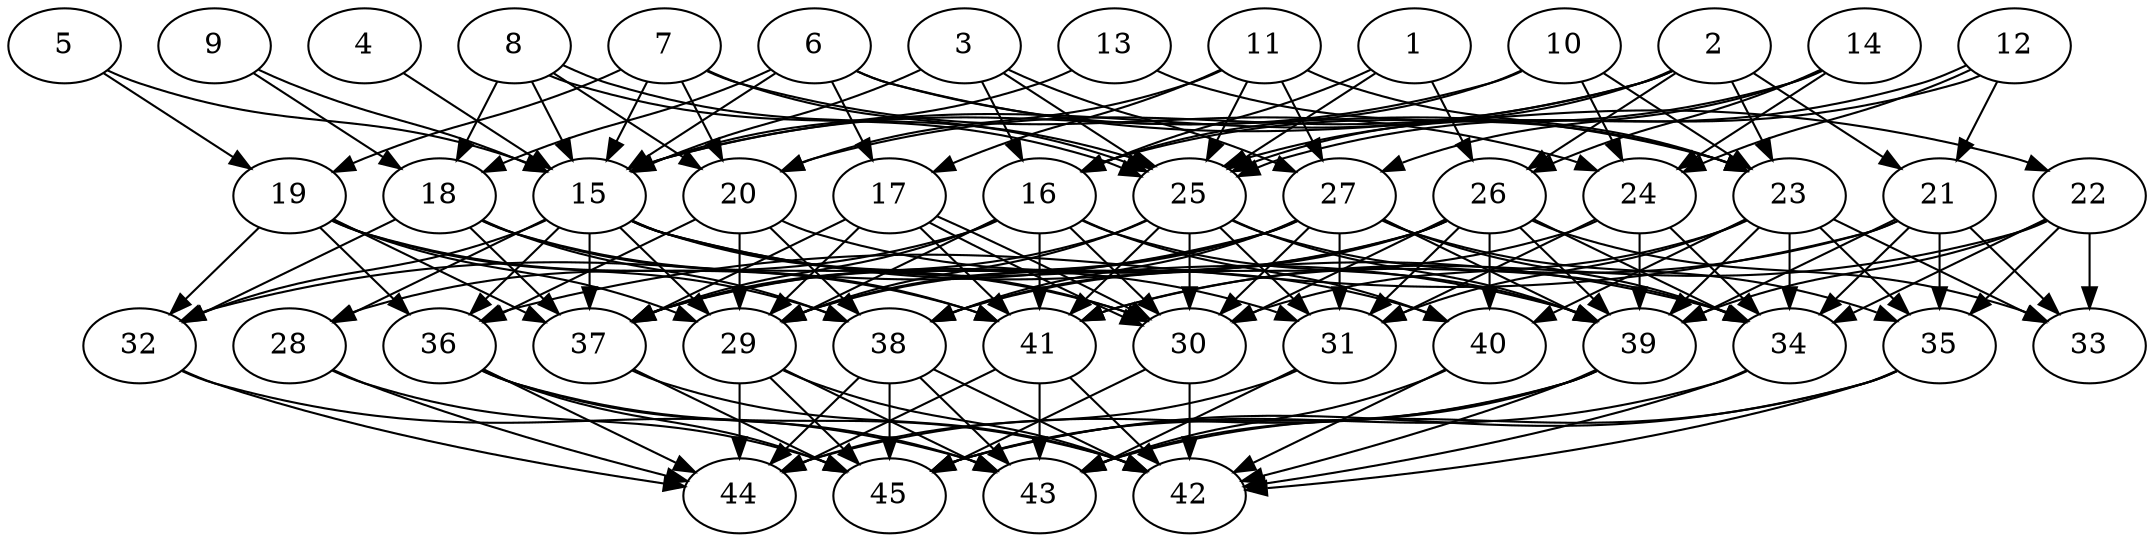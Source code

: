 // DAG automatically generated by daggen at Thu Oct  3 14:07:24 2019
// ./daggen --dot -n 45 --ccr 0.5 --fat 0.7 --regular 0.9 --density 0.7 --mindata 5242880 --maxdata 52428800 
digraph G {
  1 [size="90603520", alpha="0.18", expect_size="45301760"] 
  1 -> 16 [size ="45301760"]
  1 -> 25 [size ="45301760"]
  1 -> 26 [size ="45301760"]
  2 [size="26976256", alpha="0.10", expect_size="13488128"] 
  2 -> 15 [size ="13488128"]
  2 -> 20 [size ="13488128"]
  2 -> 21 [size ="13488128"]
  2 -> 23 [size ="13488128"]
  2 -> 25 [size ="13488128"]
  2 -> 26 [size ="13488128"]
  3 [size="81082368", alpha="0.01", expect_size="40541184"] 
  3 -> 15 [size ="40541184"]
  3 -> 16 [size ="40541184"]
  3 -> 25 [size ="40541184"]
  3 -> 27 [size ="40541184"]
  4 [size="49899520", alpha="0.10", expect_size="24949760"] 
  4 -> 15 [size ="24949760"]
  5 [size="75440128", alpha="0.09", expect_size="37720064"] 
  5 -> 15 [size ="37720064"]
  5 -> 19 [size ="37720064"]
  6 [size="25577472", alpha="0.00", expect_size="12788736"] 
  6 -> 15 [size ="12788736"]
  6 -> 17 [size ="12788736"]
  6 -> 18 [size ="12788736"]
  6 -> 22 [size ="12788736"]
  6 -> 23 [size ="12788736"]
  7 [size="77541376", alpha="0.12", expect_size="38770688"] 
  7 -> 15 [size ="38770688"]
  7 -> 19 [size ="38770688"]
  7 -> 20 [size ="38770688"]
  7 -> 24 [size ="38770688"]
  7 -> 25 [size ="38770688"]
  8 [size="27273216", alpha="0.07", expect_size="13636608"] 
  8 -> 15 [size ="13636608"]
  8 -> 18 [size ="13636608"]
  8 -> 20 [size ="13636608"]
  8 -> 25 [size ="13636608"]
  8 -> 25 [size ="13636608"]
  9 [size="15679488", alpha="0.04", expect_size="7839744"] 
  9 -> 15 [size ="7839744"]
  9 -> 18 [size ="7839744"]
  10 [size="63082496", alpha="0.15", expect_size="31541248"] 
  10 -> 15 [size ="31541248"]
  10 -> 16 [size ="31541248"]
  10 -> 23 [size ="31541248"]
  10 -> 24 [size ="31541248"]
  11 [size="71071744", alpha="0.14", expect_size="35535872"] 
  11 -> 17 [size ="35535872"]
  11 -> 20 [size ="35535872"]
  11 -> 23 [size ="35535872"]
  11 -> 25 [size ="35535872"]
  11 -> 27 [size ="35535872"]
  12 [size="62906368", alpha="0.01", expect_size="31453184"] 
  12 -> 21 [size ="31453184"]
  12 -> 24 [size ="31453184"]
  12 -> 25 [size ="31453184"]
  12 -> 25 [size ="31453184"]
  13 [size="14448640", alpha="0.16", expect_size="7224320"] 
  13 -> 15 [size ="7224320"]
  13 -> 23 [size ="7224320"]
  14 [size="20019200", alpha="0.16", expect_size="10009600"] 
  14 -> 16 [size ="10009600"]
  14 -> 24 [size ="10009600"]
  14 -> 26 [size ="10009600"]
  14 -> 27 [size ="10009600"]
  15 [size="68726784", alpha="0.10", expect_size="34363392"] 
  15 -> 28 [size ="34363392"]
  15 -> 29 [size ="34363392"]
  15 -> 30 [size ="34363392"]
  15 -> 31 [size ="34363392"]
  15 -> 32 [size ="34363392"]
  15 -> 34 [size ="34363392"]
  15 -> 36 [size ="34363392"]
  15 -> 37 [size ="34363392"]
  15 -> 39 [size ="34363392"]
  16 [size="15278080", alpha="0.05", expect_size="7639040"] 
  16 -> 28 [size ="7639040"]
  16 -> 29 [size ="7639040"]
  16 -> 30 [size ="7639040"]
  16 -> 37 [size ="7639040"]
  16 -> 39 [size ="7639040"]
  16 -> 40 [size ="7639040"]
  16 -> 41 [size ="7639040"]
  17 [size="16689152", alpha="0.10", expect_size="8344576"] 
  17 -> 29 [size ="8344576"]
  17 -> 30 [size ="8344576"]
  17 -> 30 [size ="8344576"]
  17 -> 37 [size ="8344576"]
  17 -> 41 [size ="8344576"]
  18 [size="71438336", alpha="0.19", expect_size="35719168"] 
  18 -> 30 [size ="35719168"]
  18 -> 32 [size ="35719168"]
  18 -> 37 [size ="35719168"]
  18 -> 38 [size ="35719168"]
  18 -> 41 [size ="35719168"]
  19 [size="102508544", alpha="0.09", expect_size="51254272"] 
  19 -> 29 [size ="51254272"]
  19 -> 32 [size ="51254272"]
  19 -> 36 [size ="51254272"]
  19 -> 37 [size ="51254272"]
  19 -> 38 [size ="51254272"]
  19 -> 41 [size ="51254272"]
  20 [size="24948736", alpha="0.02", expect_size="12474368"] 
  20 -> 29 [size ="12474368"]
  20 -> 36 [size ="12474368"]
  20 -> 38 [size ="12474368"]
  20 -> 40 [size ="12474368"]
  21 [size="93847552", alpha="0.12", expect_size="46923776"] 
  21 -> 33 [size ="46923776"]
  21 -> 34 [size ="46923776"]
  21 -> 35 [size ="46923776"]
  21 -> 36 [size ="46923776"]
  21 -> 39 [size ="46923776"]
  21 -> 41 [size ="46923776"]
  22 [size="64061440", alpha="0.06", expect_size="32030720"] 
  22 -> 33 [size ="32030720"]
  22 -> 34 [size ="32030720"]
  22 -> 35 [size ="32030720"]
  22 -> 39 [size ="32030720"]
  22 -> 41 [size ="32030720"]
  23 [size="70780928", alpha="0.15", expect_size="35390464"] 
  23 -> 30 [size ="35390464"]
  23 -> 31 [size ="35390464"]
  23 -> 33 [size ="35390464"]
  23 -> 34 [size ="35390464"]
  23 -> 35 [size ="35390464"]
  23 -> 39 [size ="35390464"]
  23 -> 40 [size ="35390464"]
  24 [size="50640896", alpha="0.12", expect_size="25320448"] 
  24 -> 31 [size ="25320448"]
  24 -> 34 [size ="25320448"]
  24 -> 38 [size ="25320448"]
  24 -> 39 [size ="25320448"]
  25 [size="29800448", alpha="0.03", expect_size="14900224"] 
  25 -> 29 [size ="14900224"]
  25 -> 30 [size ="14900224"]
  25 -> 31 [size ="14900224"]
  25 -> 34 [size ="14900224"]
  25 -> 37 [size ="14900224"]
  25 -> 39 [size ="14900224"]
  25 -> 41 [size ="14900224"]
  26 [size="75122688", alpha="0.17", expect_size="37561344"] 
  26 -> 29 [size ="37561344"]
  26 -> 30 [size ="37561344"]
  26 -> 31 [size ="37561344"]
  26 -> 33 [size ="37561344"]
  26 -> 34 [size ="37561344"]
  26 -> 37 [size ="37561344"]
  26 -> 38 [size ="37561344"]
  26 -> 39 [size ="37561344"]
  26 -> 40 [size ="37561344"]
  27 [size="97089536", alpha="0.05", expect_size="48544768"] 
  27 -> 29 [size ="48544768"]
  27 -> 30 [size ="48544768"]
  27 -> 31 [size ="48544768"]
  27 -> 32 [size ="48544768"]
  27 -> 34 [size ="48544768"]
  27 -> 35 [size ="48544768"]
  27 -> 37 [size ="48544768"]
  27 -> 38 [size ="48544768"]
  27 -> 39 [size ="48544768"]
  28 [size="49500160", alpha="0.17", expect_size="24750080"] 
  28 -> 44 [size ="24750080"]
  28 -> 45 [size ="24750080"]
  29 [size="44457984", alpha="0.10", expect_size="22228992"] 
  29 -> 42 [size ="22228992"]
  29 -> 43 [size ="22228992"]
  29 -> 44 [size ="22228992"]
  29 -> 45 [size ="22228992"]
  30 [size="85233664", alpha="0.14", expect_size="42616832"] 
  30 -> 42 [size ="42616832"]
  30 -> 45 [size ="42616832"]
  31 [size="94287872", alpha="0.10", expect_size="47143936"] 
  31 -> 43 [size ="47143936"]
  31 -> 44 [size ="47143936"]
  32 [size="57372672", alpha="0.18", expect_size="28686336"] 
  32 -> 43 [size ="28686336"]
  32 -> 44 [size ="28686336"]
  33 [size="85348352", alpha="0.07", expect_size="42674176"] 
  34 [size="60067840", alpha="0.18", expect_size="30033920"] 
  34 -> 42 [size ="30033920"]
  34 -> 45 [size ="30033920"]
  35 [size="20946944", alpha="0.01", expect_size="10473472"] 
  35 -> 42 [size ="10473472"]
  35 -> 43 [size ="10473472"]
  35 -> 45 [size ="10473472"]
  36 [size="32942080", alpha="0.06", expect_size="16471040"] 
  36 -> 42 [size ="16471040"]
  36 -> 43 [size ="16471040"]
  36 -> 44 [size ="16471040"]
  36 -> 45 [size ="16471040"]
  37 [size="16773120", alpha="0.11", expect_size="8386560"] 
  37 -> 42 [size ="8386560"]
  37 -> 45 [size ="8386560"]
  38 [size="39497728", alpha="0.10", expect_size="19748864"] 
  38 -> 42 [size ="19748864"]
  38 -> 43 [size ="19748864"]
  38 -> 44 [size ="19748864"]
  38 -> 45 [size ="19748864"]
  39 [size="23531520", alpha="0.07", expect_size="11765760"] 
  39 -> 42 [size ="11765760"]
  39 -> 43 [size ="11765760"]
  39 -> 44 [size ="11765760"]
  39 -> 45 [size ="11765760"]
  40 [size="68440064", alpha="0.09", expect_size="34220032"] 
  40 -> 42 [size ="34220032"]
  40 -> 43 [size ="34220032"]
  41 [size="38078464", alpha="0.07", expect_size="19039232"] 
  41 -> 42 [size ="19039232"]
  41 -> 43 [size ="19039232"]
  41 -> 44 [size ="19039232"]
  42 [size="87404544", alpha="0.17", expect_size="43702272"] 
  43 [size="80097280", alpha="0.00", expect_size="40048640"] 
  44 [size="20117504", alpha="0.11", expect_size="10058752"] 
  45 [size="11376640", alpha="0.07", expect_size="5688320"] 
}
